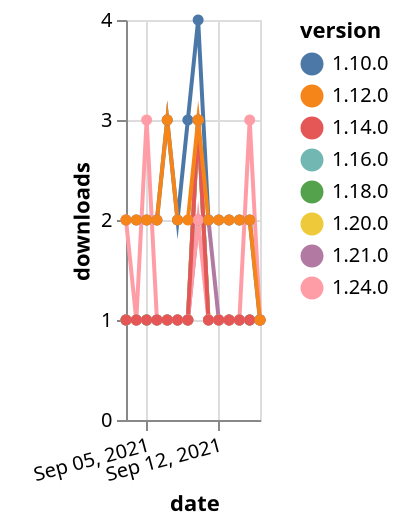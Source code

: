 {"$schema": "https://vega.github.io/schema/vega-lite/v5.json", "description": "A simple bar chart with embedded data.", "data": {"values": [{"date": "2021-09-03", "total": 202, "delta": 1, "version": "1.18.0"}, {"date": "2021-09-04", "total": 203, "delta": 1, "version": "1.18.0"}, {"date": "2021-09-05", "total": 204, "delta": 1, "version": "1.18.0"}, {"date": "2021-09-06", "total": 205, "delta": 1, "version": "1.18.0"}, {"date": "2021-09-07", "total": 206, "delta": 1, "version": "1.18.0"}, {"date": "2021-09-08", "total": 207, "delta": 1, "version": "1.18.0"}, {"date": "2021-09-09", "total": 208, "delta": 1, "version": "1.18.0"}, {"date": "2021-09-10", "total": 211, "delta": 3, "version": "1.18.0"}, {"date": "2021-09-11", "total": 212, "delta": 1, "version": "1.18.0"}, {"date": "2021-09-12", "total": 213, "delta": 1, "version": "1.18.0"}, {"date": "2021-09-13", "total": 214, "delta": 1, "version": "1.18.0"}, {"date": "2021-09-14", "total": 215, "delta": 1, "version": "1.18.0"}, {"date": "2021-09-15", "total": 216, "delta": 1, "version": "1.18.0"}, {"date": "2021-09-16", "total": 217, "delta": 1, "version": "1.18.0"}, {"date": "2021-09-03", "total": 2392, "delta": 2, "version": "1.10.0"}, {"date": "2021-09-04", "total": 2394, "delta": 2, "version": "1.10.0"}, {"date": "2021-09-05", "total": 2396, "delta": 2, "version": "1.10.0"}, {"date": "2021-09-06", "total": 2398, "delta": 2, "version": "1.10.0"}, {"date": "2021-09-07", "total": 2401, "delta": 3, "version": "1.10.0"}, {"date": "2021-09-08", "total": 2403, "delta": 2, "version": "1.10.0"}, {"date": "2021-09-09", "total": 2406, "delta": 3, "version": "1.10.0"}, {"date": "2021-09-10", "total": 2410, "delta": 4, "version": "1.10.0"}, {"date": "2021-09-11", "total": 2412, "delta": 2, "version": "1.10.0"}, {"date": "2021-09-12", "total": 2414, "delta": 2, "version": "1.10.0"}, {"date": "2021-09-13", "total": 2416, "delta": 2, "version": "1.10.0"}, {"date": "2021-09-14", "total": 2418, "delta": 2, "version": "1.10.0"}, {"date": "2021-09-15", "total": 2420, "delta": 2, "version": "1.10.0"}, {"date": "2021-09-16", "total": 2421, "delta": 1, "version": "1.10.0"}, {"date": "2021-09-03", "total": 178, "delta": 1, "version": "1.20.0"}, {"date": "2021-09-04", "total": 179, "delta": 1, "version": "1.20.0"}, {"date": "2021-09-05", "total": 180, "delta": 1, "version": "1.20.0"}, {"date": "2021-09-06", "total": 181, "delta": 1, "version": "1.20.0"}, {"date": "2021-09-07", "total": 182, "delta": 1, "version": "1.20.0"}, {"date": "2021-09-08", "total": 183, "delta": 1, "version": "1.20.0"}, {"date": "2021-09-09", "total": 184, "delta": 1, "version": "1.20.0"}, {"date": "2021-09-10", "total": 187, "delta": 3, "version": "1.20.0"}, {"date": "2021-09-11", "total": 188, "delta": 1, "version": "1.20.0"}, {"date": "2021-09-12", "total": 189, "delta": 1, "version": "1.20.0"}, {"date": "2021-09-13", "total": 190, "delta": 1, "version": "1.20.0"}, {"date": "2021-09-14", "total": 191, "delta": 1, "version": "1.20.0"}, {"date": "2021-09-15", "total": 192, "delta": 1, "version": "1.20.0"}, {"date": "2021-09-16", "total": 193, "delta": 1, "version": "1.20.0"}, {"date": "2021-09-03", "total": 164, "delta": 1, "version": "1.21.0"}, {"date": "2021-09-04", "total": 165, "delta": 1, "version": "1.21.0"}, {"date": "2021-09-05", "total": 166, "delta": 1, "version": "1.21.0"}, {"date": "2021-09-06", "total": 167, "delta": 1, "version": "1.21.0"}, {"date": "2021-09-07", "total": 168, "delta": 1, "version": "1.21.0"}, {"date": "2021-09-08", "total": 169, "delta": 1, "version": "1.21.0"}, {"date": "2021-09-09", "total": 170, "delta": 1, "version": "1.21.0"}, {"date": "2021-09-10", "total": 172, "delta": 2, "version": "1.21.0"}, {"date": "2021-09-11", "total": 174, "delta": 2, "version": "1.21.0"}, {"date": "2021-09-12", "total": 175, "delta": 1, "version": "1.21.0"}, {"date": "2021-09-13", "total": 176, "delta": 1, "version": "1.21.0"}, {"date": "2021-09-14", "total": 177, "delta": 1, "version": "1.21.0"}, {"date": "2021-09-15", "total": 178, "delta": 1, "version": "1.21.0"}, {"date": "2021-09-16", "total": 179, "delta": 1, "version": "1.21.0"}, {"date": "2021-09-03", "total": 219, "delta": 1, "version": "1.16.0"}, {"date": "2021-09-04", "total": 220, "delta": 1, "version": "1.16.0"}, {"date": "2021-09-05", "total": 221, "delta": 1, "version": "1.16.0"}, {"date": "2021-09-06", "total": 222, "delta": 1, "version": "1.16.0"}, {"date": "2021-09-07", "total": 223, "delta": 1, "version": "1.16.0"}, {"date": "2021-09-08", "total": 224, "delta": 1, "version": "1.16.0"}, {"date": "2021-09-09", "total": 225, "delta": 1, "version": "1.16.0"}, {"date": "2021-09-10", "total": 228, "delta": 3, "version": "1.16.0"}, {"date": "2021-09-11", "total": 229, "delta": 1, "version": "1.16.0"}, {"date": "2021-09-12", "total": 230, "delta": 1, "version": "1.16.0"}, {"date": "2021-09-13", "total": 231, "delta": 1, "version": "1.16.0"}, {"date": "2021-09-14", "total": 232, "delta": 1, "version": "1.16.0"}, {"date": "2021-09-15", "total": 233, "delta": 1, "version": "1.16.0"}, {"date": "2021-09-16", "total": 234, "delta": 1, "version": "1.16.0"}, {"date": "2021-09-03", "total": 127, "delta": 2, "version": "1.24.0"}, {"date": "2021-09-04", "total": 128, "delta": 1, "version": "1.24.0"}, {"date": "2021-09-05", "total": 131, "delta": 3, "version": "1.24.0"}, {"date": "2021-09-06", "total": 132, "delta": 1, "version": "1.24.0"}, {"date": "2021-09-07", "total": 133, "delta": 1, "version": "1.24.0"}, {"date": "2021-09-08", "total": 134, "delta": 1, "version": "1.24.0"}, {"date": "2021-09-09", "total": 135, "delta": 1, "version": "1.24.0"}, {"date": "2021-09-10", "total": 137, "delta": 2, "version": "1.24.0"}, {"date": "2021-09-11", "total": 138, "delta": 1, "version": "1.24.0"}, {"date": "2021-09-12", "total": 139, "delta": 1, "version": "1.24.0"}, {"date": "2021-09-13", "total": 140, "delta": 1, "version": "1.24.0"}, {"date": "2021-09-14", "total": 141, "delta": 1, "version": "1.24.0"}, {"date": "2021-09-15", "total": 144, "delta": 3, "version": "1.24.0"}, {"date": "2021-09-16", "total": 145, "delta": 1, "version": "1.24.0"}, {"date": "2021-09-03", "total": 269, "delta": 1, "version": "1.14.0"}, {"date": "2021-09-04", "total": 270, "delta": 1, "version": "1.14.0"}, {"date": "2021-09-05", "total": 271, "delta": 1, "version": "1.14.0"}, {"date": "2021-09-06", "total": 272, "delta": 1, "version": "1.14.0"}, {"date": "2021-09-07", "total": 273, "delta": 1, "version": "1.14.0"}, {"date": "2021-09-08", "total": 274, "delta": 1, "version": "1.14.0"}, {"date": "2021-09-09", "total": 275, "delta": 1, "version": "1.14.0"}, {"date": "2021-09-10", "total": 278, "delta": 3, "version": "1.14.0"}, {"date": "2021-09-11", "total": 279, "delta": 1, "version": "1.14.0"}, {"date": "2021-09-12", "total": 280, "delta": 1, "version": "1.14.0"}, {"date": "2021-09-13", "total": 281, "delta": 1, "version": "1.14.0"}, {"date": "2021-09-14", "total": 282, "delta": 1, "version": "1.14.0"}, {"date": "2021-09-15", "total": 283, "delta": 1, "version": "1.14.0"}, {"date": "2021-09-16", "total": 284, "delta": 1, "version": "1.14.0"}, {"date": "2021-09-03", "total": 2248, "delta": 2, "version": "1.12.0"}, {"date": "2021-09-04", "total": 2250, "delta": 2, "version": "1.12.0"}, {"date": "2021-09-05", "total": 2252, "delta": 2, "version": "1.12.0"}, {"date": "2021-09-06", "total": 2254, "delta": 2, "version": "1.12.0"}, {"date": "2021-09-07", "total": 2257, "delta": 3, "version": "1.12.0"}, {"date": "2021-09-08", "total": 2259, "delta": 2, "version": "1.12.0"}, {"date": "2021-09-09", "total": 2261, "delta": 2, "version": "1.12.0"}, {"date": "2021-09-10", "total": 2264, "delta": 3, "version": "1.12.0"}, {"date": "2021-09-11", "total": 2266, "delta": 2, "version": "1.12.0"}, {"date": "2021-09-12", "total": 2268, "delta": 2, "version": "1.12.0"}, {"date": "2021-09-13", "total": 2270, "delta": 2, "version": "1.12.0"}, {"date": "2021-09-14", "total": 2272, "delta": 2, "version": "1.12.0"}, {"date": "2021-09-15", "total": 2274, "delta": 2, "version": "1.12.0"}, {"date": "2021-09-16", "total": 2275, "delta": 1, "version": "1.12.0"}]}, "width": "container", "mark": {"type": "line", "point": {"filled": true}}, "encoding": {"x": {"field": "date", "type": "temporal", "timeUnit": "yearmonthdate", "title": "date", "axis": {"labelAngle": -15}}, "y": {"field": "delta", "type": "quantitative", "title": "downloads"}, "color": {"field": "version", "type": "nominal"}, "tooltip": {"field": "delta"}}}